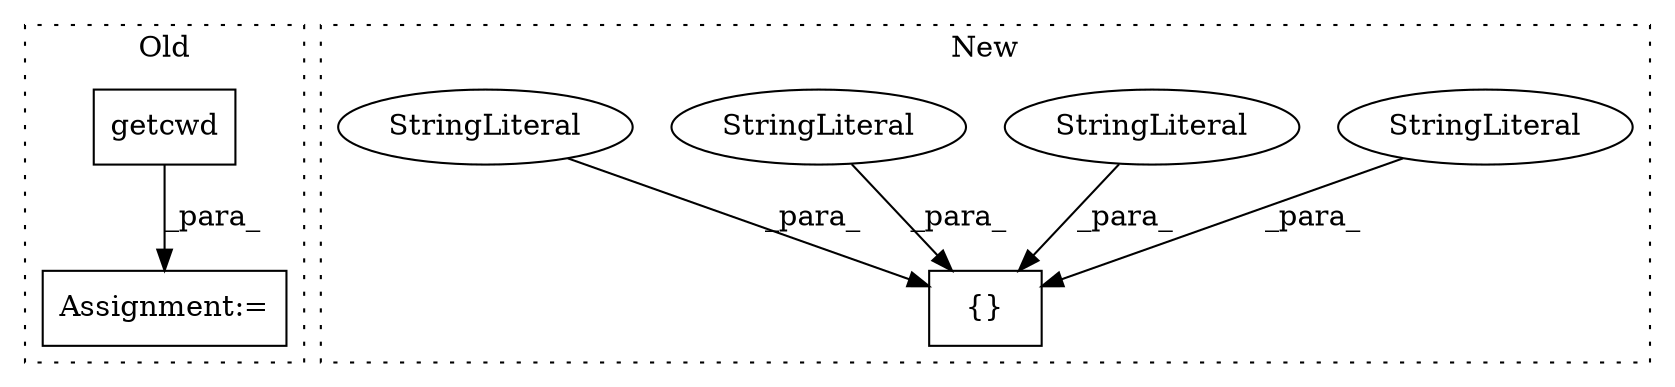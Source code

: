 digraph G {
subgraph cluster0 {
1 [label="getcwd" a="32" s="187" l="8" shape="box"];
7 [label="Assignment:=" a="7" s="312" l="1" shape="box"];
label = "Old";
style="dotted";
}
subgraph cluster1 {
2 [label="{}" a="4" s="814,861" l="1,1" shape="box"];
3 [label="StringLiteral" a="45" s="850" l="5" shape="ellipse"];
4 [label="StringLiteral" a="45" s="839" l="10" shape="ellipse"];
5 [label="StringLiteral" a="45" s="824" l="14" shape="ellipse"];
6 [label="StringLiteral" a="45" s="815" l="8" shape="ellipse"];
label = "New";
style="dotted";
}
1 -> 7 [label="_para_"];
3 -> 2 [label="_para_"];
4 -> 2 [label="_para_"];
5 -> 2 [label="_para_"];
6 -> 2 [label="_para_"];
}